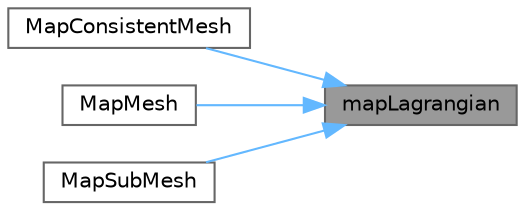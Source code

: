 digraph "mapLagrangian"
{
 // LATEX_PDF_SIZE
  bgcolor="transparent";
  edge [fontname=Helvetica,fontsize=10,labelfontname=Helvetica,labelfontsize=10];
  node [fontname=Helvetica,fontsize=10,shape=box,height=0.2,width=0.4];
  rankdir="RL";
  Node1 [id="Node000001",label="mapLagrangian",height=0.2,width=0.4,color="gray40", fillcolor="grey60", style="filled", fontcolor="black",tooltip=" "];
  Node1 -> Node2 [id="edge1_Node000001_Node000002",dir="back",color="steelblue1",style="solid",tooltip=" "];
  Node2 [id="Node000002",label="MapConsistentMesh",height=0.2,width=0.4,color="grey40", fillcolor="white", style="filled",URL="$namespaceFoam.html#a23f7c4d15a9571b9ac42c5d5657a4846",tooltip=" "];
  Node1 -> Node3 [id="edge2_Node000001_Node000003",dir="back",color="steelblue1",style="solid",tooltip=" "];
  Node3 [id="Node000003",label="MapMesh",height=0.2,width=0.4,color="grey40", fillcolor="white", style="filled",URL="$namespaceFoam.html#a425728d537165afbd9fd4c3821ea0209",tooltip=" "];
  Node1 -> Node4 [id="edge3_Node000001_Node000004",dir="back",color="steelblue1",style="solid",tooltip=" "];
  Node4 [id="Node000004",label="MapSubMesh",height=0.2,width=0.4,color="grey40", fillcolor="white", style="filled",URL="$namespaceFoam.html#adacce572ae1217f13ec771b01c2766fc",tooltip=" "];
}
